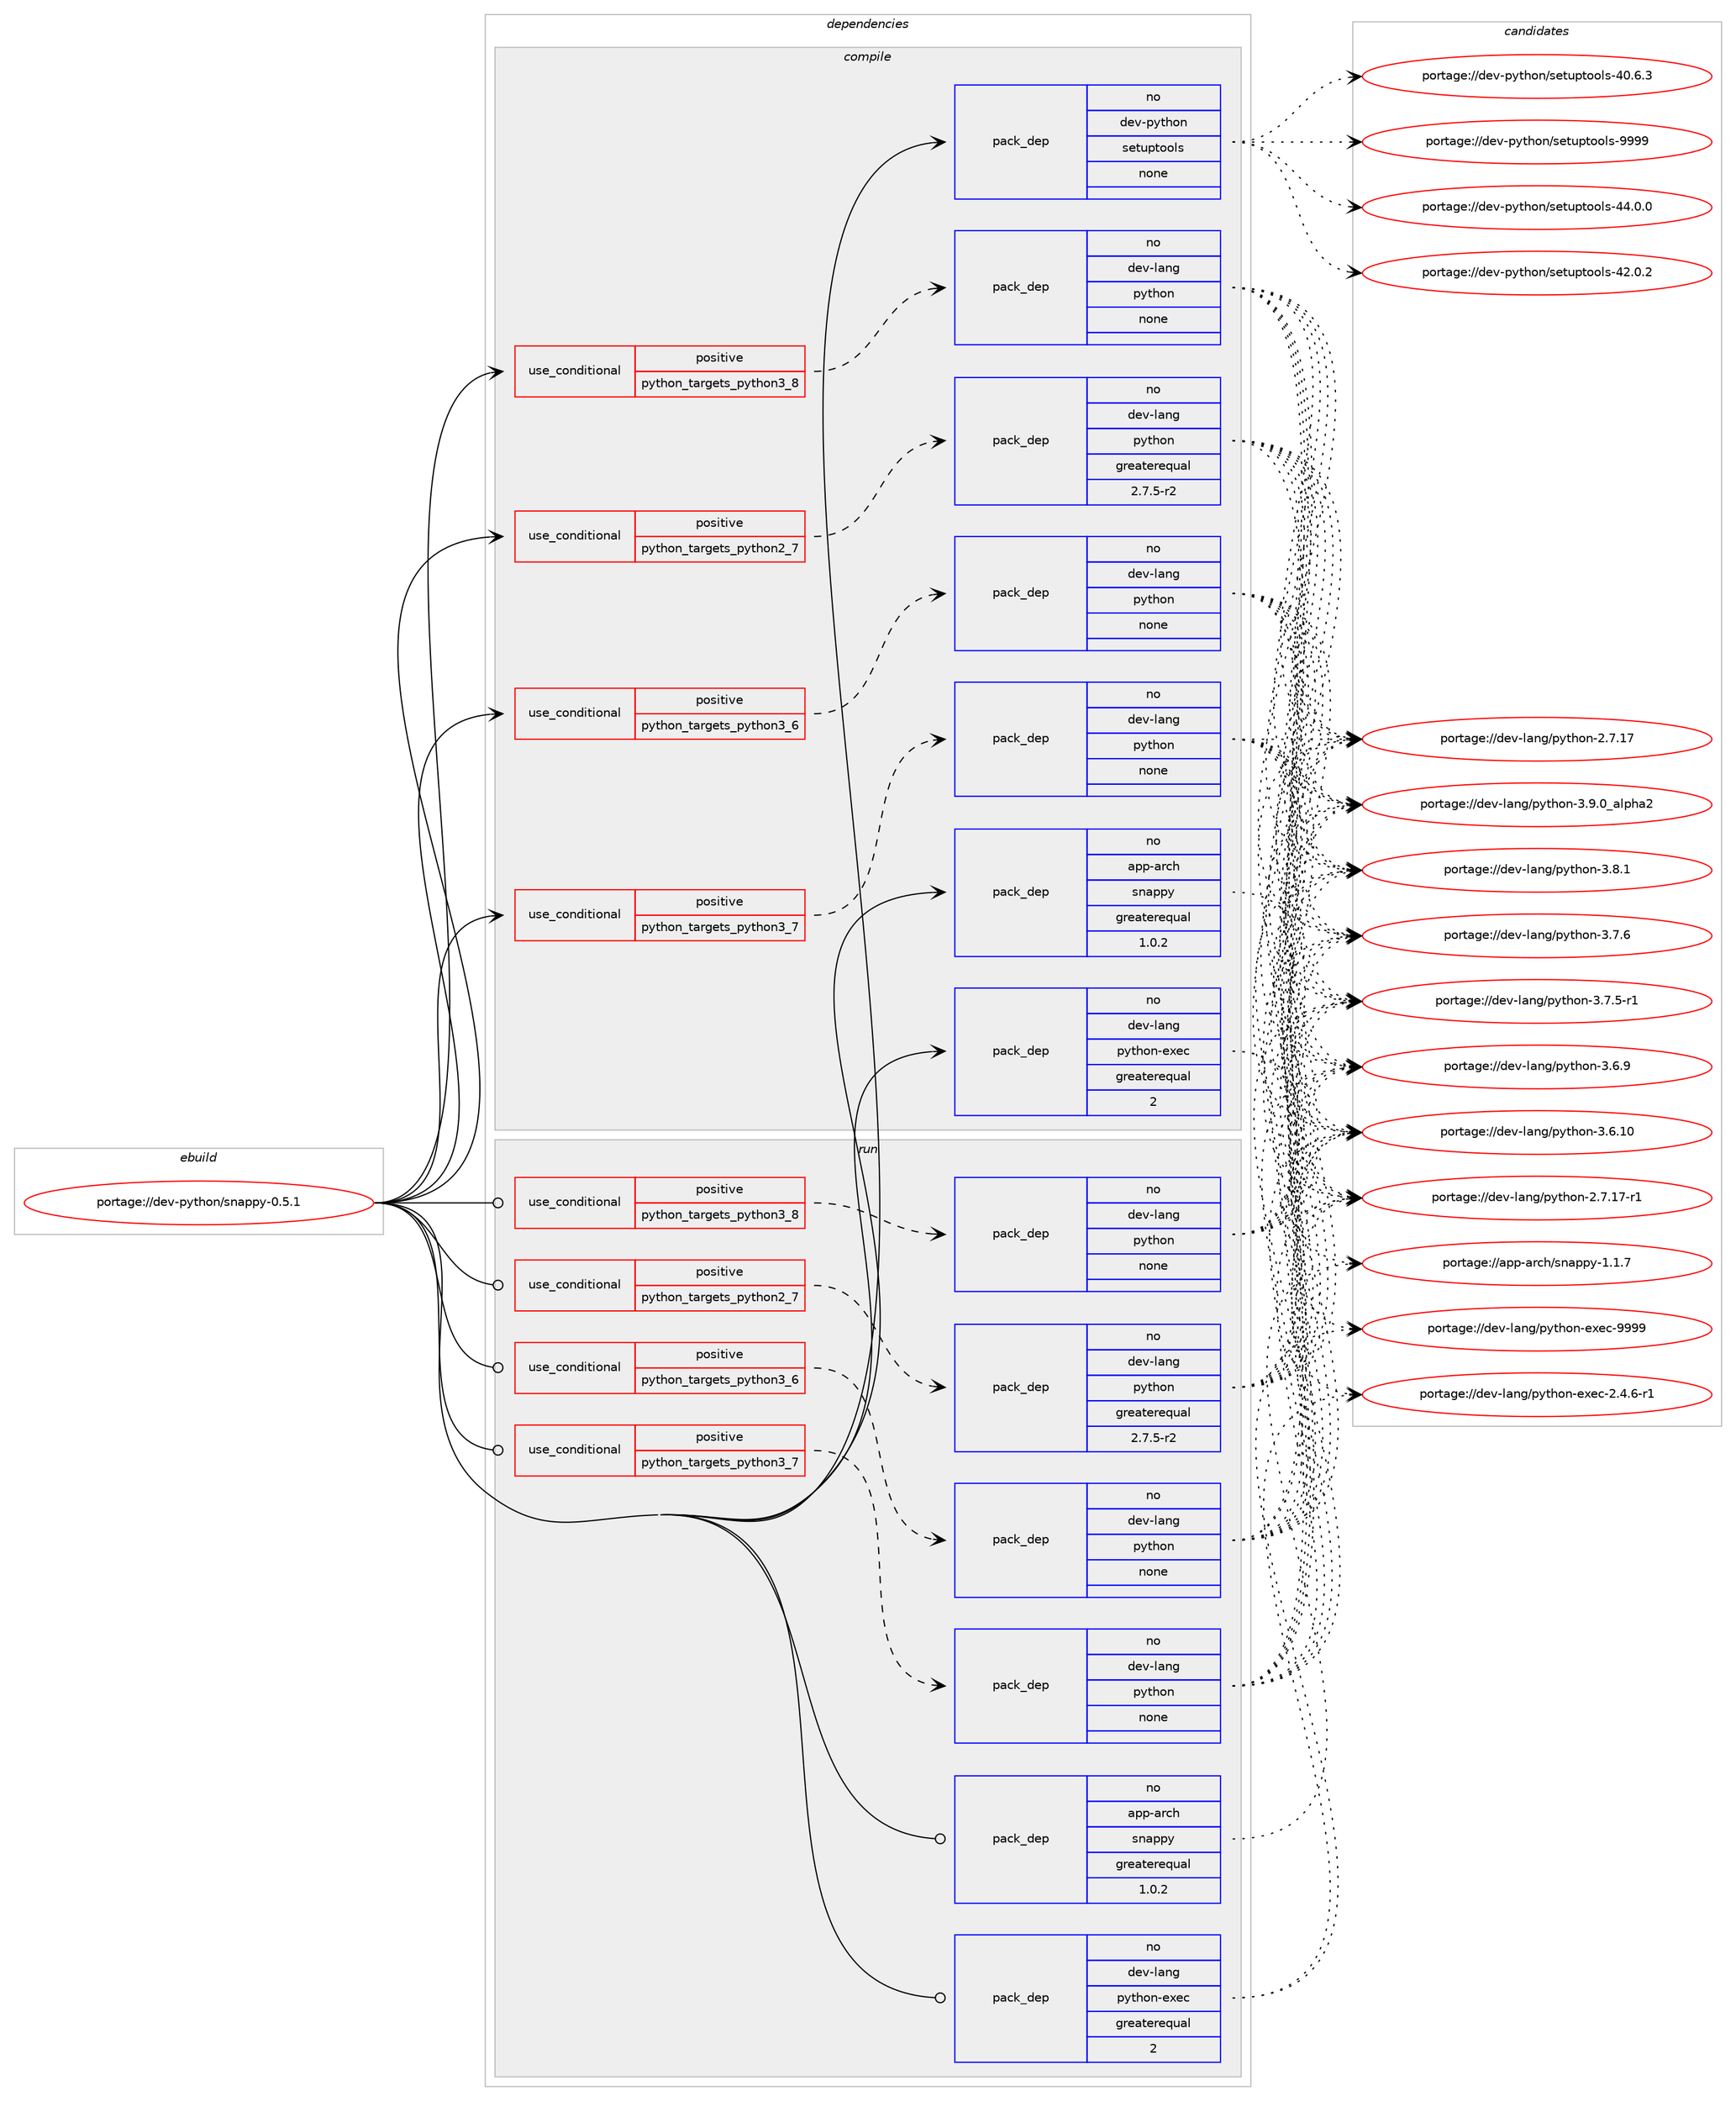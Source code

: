 digraph prolog {

# *************
# Graph options
# *************

newrank=true;
concentrate=true;
compound=true;
graph [rankdir=LR,fontname=Helvetica,fontsize=10,ranksep=1.5];#, ranksep=2.5, nodesep=0.2];
edge  [arrowhead=vee];
node  [fontname=Helvetica,fontsize=10];

# **********
# The ebuild
# **********

subgraph cluster_leftcol {
color=gray;
label=<<i>ebuild</i>>;
id [label="portage://dev-python/snappy-0.5.1", color=red, width=4, href="../dev-python/snappy-0.5.1.svg"];
}

# ****************
# The dependencies
# ****************

subgraph cluster_midcol {
color=gray;
label=<<i>dependencies</i>>;
subgraph cluster_compile {
fillcolor="#eeeeee";
style=filled;
label=<<i>compile</i>>;
subgraph cond105844 {
dependency425492 [label=<<TABLE BORDER="0" CELLBORDER="1" CELLSPACING="0" CELLPADDING="4"><TR><TD ROWSPAN="3" CELLPADDING="10">use_conditional</TD></TR><TR><TD>positive</TD></TR><TR><TD>python_targets_python2_7</TD></TR></TABLE>>, shape=none, color=red];
subgraph pack314750 {
dependency425493 [label=<<TABLE BORDER="0" CELLBORDER="1" CELLSPACING="0" CELLPADDING="4" WIDTH="220"><TR><TD ROWSPAN="6" CELLPADDING="30">pack_dep</TD></TR><TR><TD WIDTH="110">no</TD></TR><TR><TD>dev-lang</TD></TR><TR><TD>python</TD></TR><TR><TD>greaterequal</TD></TR><TR><TD>2.7.5-r2</TD></TR></TABLE>>, shape=none, color=blue];
}
dependency425492:e -> dependency425493:w [weight=20,style="dashed",arrowhead="vee"];
}
id:e -> dependency425492:w [weight=20,style="solid",arrowhead="vee"];
subgraph cond105845 {
dependency425494 [label=<<TABLE BORDER="0" CELLBORDER="1" CELLSPACING="0" CELLPADDING="4"><TR><TD ROWSPAN="3" CELLPADDING="10">use_conditional</TD></TR><TR><TD>positive</TD></TR><TR><TD>python_targets_python3_6</TD></TR></TABLE>>, shape=none, color=red];
subgraph pack314751 {
dependency425495 [label=<<TABLE BORDER="0" CELLBORDER="1" CELLSPACING="0" CELLPADDING="4" WIDTH="220"><TR><TD ROWSPAN="6" CELLPADDING="30">pack_dep</TD></TR><TR><TD WIDTH="110">no</TD></TR><TR><TD>dev-lang</TD></TR><TR><TD>python</TD></TR><TR><TD>none</TD></TR><TR><TD></TD></TR></TABLE>>, shape=none, color=blue];
}
dependency425494:e -> dependency425495:w [weight=20,style="dashed",arrowhead="vee"];
}
id:e -> dependency425494:w [weight=20,style="solid",arrowhead="vee"];
subgraph cond105846 {
dependency425496 [label=<<TABLE BORDER="0" CELLBORDER="1" CELLSPACING="0" CELLPADDING="4"><TR><TD ROWSPAN="3" CELLPADDING="10">use_conditional</TD></TR><TR><TD>positive</TD></TR><TR><TD>python_targets_python3_7</TD></TR></TABLE>>, shape=none, color=red];
subgraph pack314752 {
dependency425497 [label=<<TABLE BORDER="0" CELLBORDER="1" CELLSPACING="0" CELLPADDING="4" WIDTH="220"><TR><TD ROWSPAN="6" CELLPADDING="30">pack_dep</TD></TR><TR><TD WIDTH="110">no</TD></TR><TR><TD>dev-lang</TD></TR><TR><TD>python</TD></TR><TR><TD>none</TD></TR><TR><TD></TD></TR></TABLE>>, shape=none, color=blue];
}
dependency425496:e -> dependency425497:w [weight=20,style="dashed",arrowhead="vee"];
}
id:e -> dependency425496:w [weight=20,style="solid",arrowhead="vee"];
subgraph cond105847 {
dependency425498 [label=<<TABLE BORDER="0" CELLBORDER="1" CELLSPACING="0" CELLPADDING="4"><TR><TD ROWSPAN="3" CELLPADDING="10">use_conditional</TD></TR><TR><TD>positive</TD></TR><TR><TD>python_targets_python3_8</TD></TR></TABLE>>, shape=none, color=red];
subgraph pack314753 {
dependency425499 [label=<<TABLE BORDER="0" CELLBORDER="1" CELLSPACING="0" CELLPADDING="4" WIDTH="220"><TR><TD ROWSPAN="6" CELLPADDING="30">pack_dep</TD></TR><TR><TD WIDTH="110">no</TD></TR><TR><TD>dev-lang</TD></TR><TR><TD>python</TD></TR><TR><TD>none</TD></TR><TR><TD></TD></TR></TABLE>>, shape=none, color=blue];
}
dependency425498:e -> dependency425499:w [weight=20,style="dashed",arrowhead="vee"];
}
id:e -> dependency425498:w [weight=20,style="solid",arrowhead="vee"];
subgraph pack314754 {
dependency425500 [label=<<TABLE BORDER="0" CELLBORDER="1" CELLSPACING="0" CELLPADDING="4" WIDTH="220"><TR><TD ROWSPAN="6" CELLPADDING="30">pack_dep</TD></TR><TR><TD WIDTH="110">no</TD></TR><TR><TD>app-arch</TD></TR><TR><TD>snappy</TD></TR><TR><TD>greaterequal</TD></TR><TR><TD>1.0.2</TD></TR></TABLE>>, shape=none, color=blue];
}
id:e -> dependency425500:w [weight=20,style="solid",arrowhead="vee"];
subgraph pack314755 {
dependency425501 [label=<<TABLE BORDER="0" CELLBORDER="1" CELLSPACING="0" CELLPADDING="4" WIDTH="220"><TR><TD ROWSPAN="6" CELLPADDING="30">pack_dep</TD></TR><TR><TD WIDTH="110">no</TD></TR><TR><TD>dev-lang</TD></TR><TR><TD>python-exec</TD></TR><TR><TD>greaterequal</TD></TR><TR><TD>2</TD></TR></TABLE>>, shape=none, color=blue];
}
id:e -> dependency425501:w [weight=20,style="solid",arrowhead="vee"];
subgraph pack314756 {
dependency425502 [label=<<TABLE BORDER="0" CELLBORDER="1" CELLSPACING="0" CELLPADDING="4" WIDTH="220"><TR><TD ROWSPAN="6" CELLPADDING="30">pack_dep</TD></TR><TR><TD WIDTH="110">no</TD></TR><TR><TD>dev-python</TD></TR><TR><TD>setuptools</TD></TR><TR><TD>none</TD></TR><TR><TD></TD></TR></TABLE>>, shape=none, color=blue];
}
id:e -> dependency425502:w [weight=20,style="solid",arrowhead="vee"];
}
subgraph cluster_compileandrun {
fillcolor="#eeeeee";
style=filled;
label=<<i>compile and run</i>>;
}
subgraph cluster_run {
fillcolor="#eeeeee";
style=filled;
label=<<i>run</i>>;
subgraph cond105848 {
dependency425503 [label=<<TABLE BORDER="0" CELLBORDER="1" CELLSPACING="0" CELLPADDING="4"><TR><TD ROWSPAN="3" CELLPADDING="10">use_conditional</TD></TR><TR><TD>positive</TD></TR><TR><TD>python_targets_python2_7</TD></TR></TABLE>>, shape=none, color=red];
subgraph pack314757 {
dependency425504 [label=<<TABLE BORDER="0" CELLBORDER="1" CELLSPACING="0" CELLPADDING="4" WIDTH="220"><TR><TD ROWSPAN="6" CELLPADDING="30">pack_dep</TD></TR><TR><TD WIDTH="110">no</TD></TR><TR><TD>dev-lang</TD></TR><TR><TD>python</TD></TR><TR><TD>greaterequal</TD></TR><TR><TD>2.7.5-r2</TD></TR></TABLE>>, shape=none, color=blue];
}
dependency425503:e -> dependency425504:w [weight=20,style="dashed",arrowhead="vee"];
}
id:e -> dependency425503:w [weight=20,style="solid",arrowhead="odot"];
subgraph cond105849 {
dependency425505 [label=<<TABLE BORDER="0" CELLBORDER="1" CELLSPACING="0" CELLPADDING="4"><TR><TD ROWSPAN="3" CELLPADDING="10">use_conditional</TD></TR><TR><TD>positive</TD></TR><TR><TD>python_targets_python3_6</TD></TR></TABLE>>, shape=none, color=red];
subgraph pack314758 {
dependency425506 [label=<<TABLE BORDER="0" CELLBORDER="1" CELLSPACING="0" CELLPADDING="4" WIDTH="220"><TR><TD ROWSPAN="6" CELLPADDING="30">pack_dep</TD></TR><TR><TD WIDTH="110">no</TD></TR><TR><TD>dev-lang</TD></TR><TR><TD>python</TD></TR><TR><TD>none</TD></TR><TR><TD></TD></TR></TABLE>>, shape=none, color=blue];
}
dependency425505:e -> dependency425506:w [weight=20,style="dashed",arrowhead="vee"];
}
id:e -> dependency425505:w [weight=20,style="solid",arrowhead="odot"];
subgraph cond105850 {
dependency425507 [label=<<TABLE BORDER="0" CELLBORDER="1" CELLSPACING="0" CELLPADDING="4"><TR><TD ROWSPAN="3" CELLPADDING="10">use_conditional</TD></TR><TR><TD>positive</TD></TR><TR><TD>python_targets_python3_7</TD></TR></TABLE>>, shape=none, color=red];
subgraph pack314759 {
dependency425508 [label=<<TABLE BORDER="0" CELLBORDER="1" CELLSPACING="0" CELLPADDING="4" WIDTH="220"><TR><TD ROWSPAN="6" CELLPADDING="30">pack_dep</TD></TR><TR><TD WIDTH="110">no</TD></TR><TR><TD>dev-lang</TD></TR><TR><TD>python</TD></TR><TR><TD>none</TD></TR><TR><TD></TD></TR></TABLE>>, shape=none, color=blue];
}
dependency425507:e -> dependency425508:w [weight=20,style="dashed",arrowhead="vee"];
}
id:e -> dependency425507:w [weight=20,style="solid",arrowhead="odot"];
subgraph cond105851 {
dependency425509 [label=<<TABLE BORDER="0" CELLBORDER="1" CELLSPACING="0" CELLPADDING="4"><TR><TD ROWSPAN="3" CELLPADDING="10">use_conditional</TD></TR><TR><TD>positive</TD></TR><TR><TD>python_targets_python3_8</TD></TR></TABLE>>, shape=none, color=red];
subgraph pack314760 {
dependency425510 [label=<<TABLE BORDER="0" CELLBORDER="1" CELLSPACING="0" CELLPADDING="4" WIDTH="220"><TR><TD ROWSPAN="6" CELLPADDING="30">pack_dep</TD></TR><TR><TD WIDTH="110">no</TD></TR><TR><TD>dev-lang</TD></TR><TR><TD>python</TD></TR><TR><TD>none</TD></TR><TR><TD></TD></TR></TABLE>>, shape=none, color=blue];
}
dependency425509:e -> dependency425510:w [weight=20,style="dashed",arrowhead="vee"];
}
id:e -> dependency425509:w [weight=20,style="solid",arrowhead="odot"];
subgraph pack314761 {
dependency425511 [label=<<TABLE BORDER="0" CELLBORDER="1" CELLSPACING="0" CELLPADDING="4" WIDTH="220"><TR><TD ROWSPAN="6" CELLPADDING="30">pack_dep</TD></TR><TR><TD WIDTH="110">no</TD></TR><TR><TD>app-arch</TD></TR><TR><TD>snappy</TD></TR><TR><TD>greaterequal</TD></TR><TR><TD>1.0.2</TD></TR></TABLE>>, shape=none, color=blue];
}
id:e -> dependency425511:w [weight=20,style="solid",arrowhead="odot"];
subgraph pack314762 {
dependency425512 [label=<<TABLE BORDER="0" CELLBORDER="1" CELLSPACING="0" CELLPADDING="4" WIDTH="220"><TR><TD ROWSPAN="6" CELLPADDING="30">pack_dep</TD></TR><TR><TD WIDTH="110">no</TD></TR><TR><TD>dev-lang</TD></TR><TR><TD>python-exec</TD></TR><TR><TD>greaterequal</TD></TR><TR><TD>2</TD></TR></TABLE>>, shape=none, color=blue];
}
id:e -> dependency425512:w [weight=20,style="solid",arrowhead="odot"];
}
}

# **************
# The candidates
# **************

subgraph cluster_choices {
rank=same;
color=gray;
label=<<i>candidates</i>>;

subgraph choice314750 {
color=black;
nodesep=1;
choice10010111845108971101034711212111610411111045514657464895971081121049750 [label="portage://dev-lang/python-3.9.0_alpha2", color=red, width=4,href="../dev-lang/python-3.9.0_alpha2.svg"];
choice100101118451089711010347112121116104111110455146564649 [label="portage://dev-lang/python-3.8.1", color=red, width=4,href="../dev-lang/python-3.8.1.svg"];
choice100101118451089711010347112121116104111110455146554654 [label="portage://dev-lang/python-3.7.6", color=red, width=4,href="../dev-lang/python-3.7.6.svg"];
choice1001011184510897110103471121211161041111104551465546534511449 [label="portage://dev-lang/python-3.7.5-r1", color=red, width=4,href="../dev-lang/python-3.7.5-r1.svg"];
choice100101118451089711010347112121116104111110455146544657 [label="portage://dev-lang/python-3.6.9", color=red, width=4,href="../dev-lang/python-3.6.9.svg"];
choice10010111845108971101034711212111610411111045514654464948 [label="portage://dev-lang/python-3.6.10", color=red, width=4,href="../dev-lang/python-3.6.10.svg"];
choice100101118451089711010347112121116104111110455046554649554511449 [label="portage://dev-lang/python-2.7.17-r1", color=red, width=4,href="../dev-lang/python-2.7.17-r1.svg"];
choice10010111845108971101034711212111610411111045504655464955 [label="portage://dev-lang/python-2.7.17", color=red, width=4,href="../dev-lang/python-2.7.17.svg"];
dependency425493:e -> choice10010111845108971101034711212111610411111045514657464895971081121049750:w [style=dotted,weight="100"];
dependency425493:e -> choice100101118451089711010347112121116104111110455146564649:w [style=dotted,weight="100"];
dependency425493:e -> choice100101118451089711010347112121116104111110455146554654:w [style=dotted,weight="100"];
dependency425493:e -> choice1001011184510897110103471121211161041111104551465546534511449:w [style=dotted,weight="100"];
dependency425493:e -> choice100101118451089711010347112121116104111110455146544657:w [style=dotted,weight="100"];
dependency425493:e -> choice10010111845108971101034711212111610411111045514654464948:w [style=dotted,weight="100"];
dependency425493:e -> choice100101118451089711010347112121116104111110455046554649554511449:w [style=dotted,weight="100"];
dependency425493:e -> choice10010111845108971101034711212111610411111045504655464955:w [style=dotted,weight="100"];
}
subgraph choice314751 {
color=black;
nodesep=1;
choice10010111845108971101034711212111610411111045514657464895971081121049750 [label="portage://dev-lang/python-3.9.0_alpha2", color=red, width=4,href="../dev-lang/python-3.9.0_alpha2.svg"];
choice100101118451089711010347112121116104111110455146564649 [label="portage://dev-lang/python-3.8.1", color=red, width=4,href="../dev-lang/python-3.8.1.svg"];
choice100101118451089711010347112121116104111110455146554654 [label="portage://dev-lang/python-3.7.6", color=red, width=4,href="../dev-lang/python-3.7.6.svg"];
choice1001011184510897110103471121211161041111104551465546534511449 [label="portage://dev-lang/python-3.7.5-r1", color=red, width=4,href="../dev-lang/python-3.7.5-r1.svg"];
choice100101118451089711010347112121116104111110455146544657 [label="portage://dev-lang/python-3.6.9", color=red, width=4,href="../dev-lang/python-3.6.9.svg"];
choice10010111845108971101034711212111610411111045514654464948 [label="portage://dev-lang/python-3.6.10", color=red, width=4,href="../dev-lang/python-3.6.10.svg"];
choice100101118451089711010347112121116104111110455046554649554511449 [label="portage://dev-lang/python-2.7.17-r1", color=red, width=4,href="../dev-lang/python-2.7.17-r1.svg"];
choice10010111845108971101034711212111610411111045504655464955 [label="portage://dev-lang/python-2.7.17", color=red, width=4,href="../dev-lang/python-2.7.17.svg"];
dependency425495:e -> choice10010111845108971101034711212111610411111045514657464895971081121049750:w [style=dotted,weight="100"];
dependency425495:e -> choice100101118451089711010347112121116104111110455146564649:w [style=dotted,weight="100"];
dependency425495:e -> choice100101118451089711010347112121116104111110455146554654:w [style=dotted,weight="100"];
dependency425495:e -> choice1001011184510897110103471121211161041111104551465546534511449:w [style=dotted,weight="100"];
dependency425495:e -> choice100101118451089711010347112121116104111110455146544657:w [style=dotted,weight="100"];
dependency425495:e -> choice10010111845108971101034711212111610411111045514654464948:w [style=dotted,weight="100"];
dependency425495:e -> choice100101118451089711010347112121116104111110455046554649554511449:w [style=dotted,weight="100"];
dependency425495:e -> choice10010111845108971101034711212111610411111045504655464955:w [style=dotted,weight="100"];
}
subgraph choice314752 {
color=black;
nodesep=1;
choice10010111845108971101034711212111610411111045514657464895971081121049750 [label="portage://dev-lang/python-3.9.0_alpha2", color=red, width=4,href="../dev-lang/python-3.9.0_alpha2.svg"];
choice100101118451089711010347112121116104111110455146564649 [label="portage://dev-lang/python-3.8.1", color=red, width=4,href="../dev-lang/python-3.8.1.svg"];
choice100101118451089711010347112121116104111110455146554654 [label="portage://dev-lang/python-3.7.6", color=red, width=4,href="../dev-lang/python-3.7.6.svg"];
choice1001011184510897110103471121211161041111104551465546534511449 [label="portage://dev-lang/python-3.7.5-r1", color=red, width=4,href="../dev-lang/python-3.7.5-r1.svg"];
choice100101118451089711010347112121116104111110455146544657 [label="portage://dev-lang/python-3.6.9", color=red, width=4,href="../dev-lang/python-3.6.9.svg"];
choice10010111845108971101034711212111610411111045514654464948 [label="portage://dev-lang/python-3.6.10", color=red, width=4,href="../dev-lang/python-3.6.10.svg"];
choice100101118451089711010347112121116104111110455046554649554511449 [label="portage://dev-lang/python-2.7.17-r1", color=red, width=4,href="../dev-lang/python-2.7.17-r1.svg"];
choice10010111845108971101034711212111610411111045504655464955 [label="portage://dev-lang/python-2.7.17", color=red, width=4,href="../dev-lang/python-2.7.17.svg"];
dependency425497:e -> choice10010111845108971101034711212111610411111045514657464895971081121049750:w [style=dotted,weight="100"];
dependency425497:e -> choice100101118451089711010347112121116104111110455146564649:w [style=dotted,weight="100"];
dependency425497:e -> choice100101118451089711010347112121116104111110455146554654:w [style=dotted,weight="100"];
dependency425497:e -> choice1001011184510897110103471121211161041111104551465546534511449:w [style=dotted,weight="100"];
dependency425497:e -> choice100101118451089711010347112121116104111110455146544657:w [style=dotted,weight="100"];
dependency425497:e -> choice10010111845108971101034711212111610411111045514654464948:w [style=dotted,weight="100"];
dependency425497:e -> choice100101118451089711010347112121116104111110455046554649554511449:w [style=dotted,weight="100"];
dependency425497:e -> choice10010111845108971101034711212111610411111045504655464955:w [style=dotted,weight="100"];
}
subgraph choice314753 {
color=black;
nodesep=1;
choice10010111845108971101034711212111610411111045514657464895971081121049750 [label="portage://dev-lang/python-3.9.0_alpha2", color=red, width=4,href="../dev-lang/python-3.9.0_alpha2.svg"];
choice100101118451089711010347112121116104111110455146564649 [label="portage://dev-lang/python-3.8.1", color=red, width=4,href="../dev-lang/python-3.8.1.svg"];
choice100101118451089711010347112121116104111110455146554654 [label="portage://dev-lang/python-3.7.6", color=red, width=4,href="../dev-lang/python-3.7.6.svg"];
choice1001011184510897110103471121211161041111104551465546534511449 [label="portage://dev-lang/python-3.7.5-r1", color=red, width=4,href="../dev-lang/python-3.7.5-r1.svg"];
choice100101118451089711010347112121116104111110455146544657 [label="portage://dev-lang/python-3.6.9", color=red, width=4,href="../dev-lang/python-3.6.9.svg"];
choice10010111845108971101034711212111610411111045514654464948 [label="portage://dev-lang/python-3.6.10", color=red, width=4,href="../dev-lang/python-3.6.10.svg"];
choice100101118451089711010347112121116104111110455046554649554511449 [label="portage://dev-lang/python-2.7.17-r1", color=red, width=4,href="../dev-lang/python-2.7.17-r1.svg"];
choice10010111845108971101034711212111610411111045504655464955 [label="portage://dev-lang/python-2.7.17", color=red, width=4,href="../dev-lang/python-2.7.17.svg"];
dependency425499:e -> choice10010111845108971101034711212111610411111045514657464895971081121049750:w [style=dotted,weight="100"];
dependency425499:e -> choice100101118451089711010347112121116104111110455146564649:w [style=dotted,weight="100"];
dependency425499:e -> choice100101118451089711010347112121116104111110455146554654:w [style=dotted,weight="100"];
dependency425499:e -> choice1001011184510897110103471121211161041111104551465546534511449:w [style=dotted,weight="100"];
dependency425499:e -> choice100101118451089711010347112121116104111110455146544657:w [style=dotted,weight="100"];
dependency425499:e -> choice10010111845108971101034711212111610411111045514654464948:w [style=dotted,weight="100"];
dependency425499:e -> choice100101118451089711010347112121116104111110455046554649554511449:w [style=dotted,weight="100"];
dependency425499:e -> choice10010111845108971101034711212111610411111045504655464955:w [style=dotted,weight="100"];
}
subgraph choice314754 {
color=black;
nodesep=1;
choice971121124597114991044711511097112112121454946494655 [label="portage://app-arch/snappy-1.1.7", color=red, width=4,href="../app-arch/snappy-1.1.7.svg"];
dependency425500:e -> choice971121124597114991044711511097112112121454946494655:w [style=dotted,weight="100"];
}
subgraph choice314755 {
color=black;
nodesep=1;
choice10010111845108971101034711212111610411111045101120101994557575757 [label="portage://dev-lang/python-exec-9999", color=red, width=4,href="../dev-lang/python-exec-9999.svg"];
choice10010111845108971101034711212111610411111045101120101994550465246544511449 [label="portage://dev-lang/python-exec-2.4.6-r1", color=red, width=4,href="../dev-lang/python-exec-2.4.6-r1.svg"];
dependency425501:e -> choice10010111845108971101034711212111610411111045101120101994557575757:w [style=dotted,weight="100"];
dependency425501:e -> choice10010111845108971101034711212111610411111045101120101994550465246544511449:w [style=dotted,weight="100"];
}
subgraph choice314756 {
color=black;
nodesep=1;
choice10010111845112121116104111110471151011161171121161111111081154557575757 [label="portage://dev-python/setuptools-9999", color=red, width=4,href="../dev-python/setuptools-9999.svg"];
choice100101118451121211161041111104711510111611711211611111110811545525246484648 [label="portage://dev-python/setuptools-44.0.0", color=red, width=4,href="../dev-python/setuptools-44.0.0.svg"];
choice100101118451121211161041111104711510111611711211611111110811545525046484650 [label="portage://dev-python/setuptools-42.0.2", color=red, width=4,href="../dev-python/setuptools-42.0.2.svg"];
choice100101118451121211161041111104711510111611711211611111110811545524846544651 [label="portage://dev-python/setuptools-40.6.3", color=red, width=4,href="../dev-python/setuptools-40.6.3.svg"];
dependency425502:e -> choice10010111845112121116104111110471151011161171121161111111081154557575757:w [style=dotted,weight="100"];
dependency425502:e -> choice100101118451121211161041111104711510111611711211611111110811545525246484648:w [style=dotted,weight="100"];
dependency425502:e -> choice100101118451121211161041111104711510111611711211611111110811545525046484650:w [style=dotted,weight="100"];
dependency425502:e -> choice100101118451121211161041111104711510111611711211611111110811545524846544651:w [style=dotted,weight="100"];
}
subgraph choice314757 {
color=black;
nodesep=1;
choice10010111845108971101034711212111610411111045514657464895971081121049750 [label="portage://dev-lang/python-3.9.0_alpha2", color=red, width=4,href="../dev-lang/python-3.9.0_alpha2.svg"];
choice100101118451089711010347112121116104111110455146564649 [label="portage://dev-lang/python-3.8.1", color=red, width=4,href="../dev-lang/python-3.8.1.svg"];
choice100101118451089711010347112121116104111110455146554654 [label="portage://dev-lang/python-3.7.6", color=red, width=4,href="../dev-lang/python-3.7.6.svg"];
choice1001011184510897110103471121211161041111104551465546534511449 [label="portage://dev-lang/python-3.7.5-r1", color=red, width=4,href="../dev-lang/python-3.7.5-r1.svg"];
choice100101118451089711010347112121116104111110455146544657 [label="portage://dev-lang/python-3.6.9", color=red, width=4,href="../dev-lang/python-3.6.9.svg"];
choice10010111845108971101034711212111610411111045514654464948 [label="portage://dev-lang/python-3.6.10", color=red, width=4,href="../dev-lang/python-3.6.10.svg"];
choice100101118451089711010347112121116104111110455046554649554511449 [label="portage://dev-lang/python-2.7.17-r1", color=red, width=4,href="../dev-lang/python-2.7.17-r1.svg"];
choice10010111845108971101034711212111610411111045504655464955 [label="portage://dev-lang/python-2.7.17", color=red, width=4,href="../dev-lang/python-2.7.17.svg"];
dependency425504:e -> choice10010111845108971101034711212111610411111045514657464895971081121049750:w [style=dotted,weight="100"];
dependency425504:e -> choice100101118451089711010347112121116104111110455146564649:w [style=dotted,weight="100"];
dependency425504:e -> choice100101118451089711010347112121116104111110455146554654:w [style=dotted,weight="100"];
dependency425504:e -> choice1001011184510897110103471121211161041111104551465546534511449:w [style=dotted,weight="100"];
dependency425504:e -> choice100101118451089711010347112121116104111110455146544657:w [style=dotted,weight="100"];
dependency425504:e -> choice10010111845108971101034711212111610411111045514654464948:w [style=dotted,weight="100"];
dependency425504:e -> choice100101118451089711010347112121116104111110455046554649554511449:w [style=dotted,weight="100"];
dependency425504:e -> choice10010111845108971101034711212111610411111045504655464955:w [style=dotted,weight="100"];
}
subgraph choice314758 {
color=black;
nodesep=1;
choice10010111845108971101034711212111610411111045514657464895971081121049750 [label="portage://dev-lang/python-3.9.0_alpha2", color=red, width=4,href="../dev-lang/python-3.9.0_alpha2.svg"];
choice100101118451089711010347112121116104111110455146564649 [label="portage://dev-lang/python-3.8.1", color=red, width=4,href="../dev-lang/python-3.8.1.svg"];
choice100101118451089711010347112121116104111110455146554654 [label="portage://dev-lang/python-3.7.6", color=red, width=4,href="../dev-lang/python-3.7.6.svg"];
choice1001011184510897110103471121211161041111104551465546534511449 [label="portage://dev-lang/python-3.7.5-r1", color=red, width=4,href="../dev-lang/python-3.7.5-r1.svg"];
choice100101118451089711010347112121116104111110455146544657 [label="portage://dev-lang/python-3.6.9", color=red, width=4,href="../dev-lang/python-3.6.9.svg"];
choice10010111845108971101034711212111610411111045514654464948 [label="portage://dev-lang/python-3.6.10", color=red, width=4,href="../dev-lang/python-3.6.10.svg"];
choice100101118451089711010347112121116104111110455046554649554511449 [label="portage://dev-lang/python-2.7.17-r1", color=red, width=4,href="../dev-lang/python-2.7.17-r1.svg"];
choice10010111845108971101034711212111610411111045504655464955 [label="portage://dev-lang/python-2.7.17", color=red, width=4,href="../dev-lang/python-2.7.17.svg"];
dependency425506:e -> choice10010111845108971101034711212111610411111045514657464895971081121049750:w [style=dotted,weight="100"];
dependency425506:e -> choice100101118451089711010347112121116104111110455146564649:w [style=dotted,weight="100"];
dependency425506:e -> choice100101118451089711010347112121116104111110455146554654:w [style=dotted,weight="100"];
dependency425506:e -> choice1001011184510897110103471121211161041111104551465546534511449:w [style=dotted,weight="100"];
dependency425506:e -> choice100101118451089711010347112121116104111110455146544657:w [style=dotted,weight="100"];
dependency425506:e -> choice10010111845108971101034711212111610411111045514654464948:w [style=dotted,weight="100"];
dependency425506:e -> choice100101118451089711010347112121116104111110455046554649554511449:w [style=dotted,weight="100"];
dependency425506:e -> choice10010111845108971101034711212111610411111045504655464955:w [style=dotted,weight="100"];
}
subgraph choice314759 {
color=black;
nodesep=1;
choice10010111845108971101034711212111610411111045514657464895971081121049750 [label="portage://dev-lang/python-3.9.0_alpha2", color=red, width=4,href="../dev-lang/python-3.9.0_alpha2.svg"];
choice100101118451089711010347112121116104111110455146564649 [label="portage://dev-lang/python-3.8.1", color=red, width=4,href="../dev-lang/python-3.8.1.svg"];
choice100101118451089711010347112121116104111110455146554654 [label="portage://dev-lang/python-3.7.6", color=red, width=4,href="../dev-lang/python-3.7.6.svg"];
choice1001011184510897110103471121211161041111104551465546534511449 [label="portage://dev-lang/python-3.7.5-r1", color=red, width=4,href="../dev-lang/python-3.7.5-r1.svg"];
choice100101118451089711010347112121116104111110455146544657 [label="portage://dev-lang/python-3.6.9", color=red, width=4,href="../dev-lang/python-3.6.9.svg"];
choice10010111845108971101034711212111610411111045514654464948 [label="portage://dev-lang/python-3.6.10", color=red, width=4,href="../dev-lang/python-3.6.10.svg"];
choice100101118451089711010347112121116104111110455046554649554511449 [label="portage://dev-lang/python-2.7.17-r1", color=red, width=4,href="../dev-lang/python-2.7.17-r1.svg"];
choice10010111845108971101034711212111610411111045504655464955 [label="portage://dev-lang/python-2.7.17", color=red, width=4,href="../dev-lang/python-2.7.17.svg"];
dependency425508:e -> choice10010111845108971101034711212111610411111045514657464895971081121049750:w [style=dotted,weight="100"];
dependency425508:e -> choice100101118451089711010347112121116104111110455146564649:w [style=dotted,weight="100"];
dependency425508:e -> choice100101118451089711010347112121116104111110455146554654:w [style=dotted,weight="100"];
dependency425508:e -> choice1001011184510897110103471121211161041111104551465546534511449:w [style=dotted,weight="100"];
dependency425508:e -> choice100101118451089711010347112121116104111110455146544657:w [style=dotted,weight="100"];
dependency425508:e -> choice10010111845108971101034711212111610411111045514654464948:w [style=dotted,weight="100"];
dependency425508:e -> choice100101118451089711010347112121116104111110455046554649554511449:w [style=dotted,weight="100"];
dependency425508:e -> choice10010111845108971101034711212111610411111045504655464955:w [style=dotted,weight="100"];
}
subgraph choice314760 {
color=black;
nodesep=1;
choice10010111845108971101034711212111610411111045514657464895971081121049750 [label="portage://dev-lang/python-3.9.0_alpha2", color=red, width=4,href="../dev-lang/python-3.9.0_alpha2.svg"];
choice100101118451089711010347112121116104111110455146564649 [label="portage://dev-lang/python-3.8.1", color=red, width=4,href="../dev-lang/python-3.8.1.svg"];
choice100101118451089711010347112121116104111110455146554654 [label="portage://dev-lang/python-3.7.6", color=red, width=4,href="../dev-lang/python-3.7.6.svg"];
choice1001011184510897110103471121211161041111104551465546534511449 [label="portage://dev-lang/python-3.7.5-r1", color=red, width=4,href="../dev-lang/python-3.7.5-r1.svg"];
choice100101118451089711010347112121116104111110455146544657 [label="portage://dev-lang/python-3.6.9", color=red, width=4,href="../dev-lang/python-3.6.9.svg"];
choice10010111845108971101034711212111610411111045514654464948 [label="portage://dev-lang/python-3.6.10", color=red, width=4,href="../dev-lang/python-3.6.10.svg"];
choice100101118451089711010347112121116104111110455046554649554511449 [label="portage://dev-lang/python-2.7.17-r1", color=red, width=4,href="../dev-lang/python-2.7.17-r1.svg"];
choice10010111845108971101034711212111610411111045504655464955 [label="portage://dev-lang/python-2.7.17", color=red, width=4,href="../dev-lang/python-2.7.17.svg"];
dependency425510:e -> choice10010111845108971101034711212111610411111045514657464895971081121049750:w [style=dotted,weight="100"];
dependency425510:e -> choice100101118451089711010347112121116104111110455146564649:w [style=dotted,weight="100"];
dependency425510:e -> choice100101118451089711010347112121116104111110455146554654:w [style=dotted,weight="100"];
dependency425510:e -> choice1001011184510897110103471121211161041111104551465546534511449:w [style=dotted,weight="100"];
dependency425510:e -> choice100101118451089711010347112121116104111110455146544657:w [style=dotted,weight="100"];
dependency425510:e -> choice10010111845108971101034711212111610411111045514654464948:w [style=dotted,weight="100"];
dependency425510:e -> choice100101118451089711010347112121116104111110455046554649554511449:w [style=dotted,weight="100"];
dependency425510:e -> choice10010111845108971101034711212111610411111045504655464955:w [style=dotted,weight="100"];
}
subgraph choice314761 {
color=black;
nodesep=1;
choice971121124597114991044711511097112112121454946494655 [label="portage://app-arch/snappy-1.1.7", color=red, width=4,href="../app-arch/snappy-1.1.7.svg"];
dependency425511:e -> choice971121124597114991044711511097112112121454946494655:w [style=dotted,weight="100"];
}
subgraph choice314762 {
color=black;
nodesep=1;
choice10010111845108971101034711212111610411111045101120101994557575757 [label="portage://dev-lang/python-exec-9999", color=red, width=4,href="../dev-lang/python-exec-9999.svg"];
choice10010111845108971101034711212111610411111045101120101994550465246544511449 [label="portage://dev-lang/python-exec-2.4.6-r1", color=red, width=4,href="../dev-lang/python-exec-2.4.6-r1.svg"];
dependency425512:e -> choice10010111845108971101034711212111610411111045101120101994557575757:w [style=dotted,weight="100"];
dependency425512:e -> choice10010111845108971101034711212111610411111045101120101994550465246544511449:w [style=dotted,weight="100"];
}
}

}
